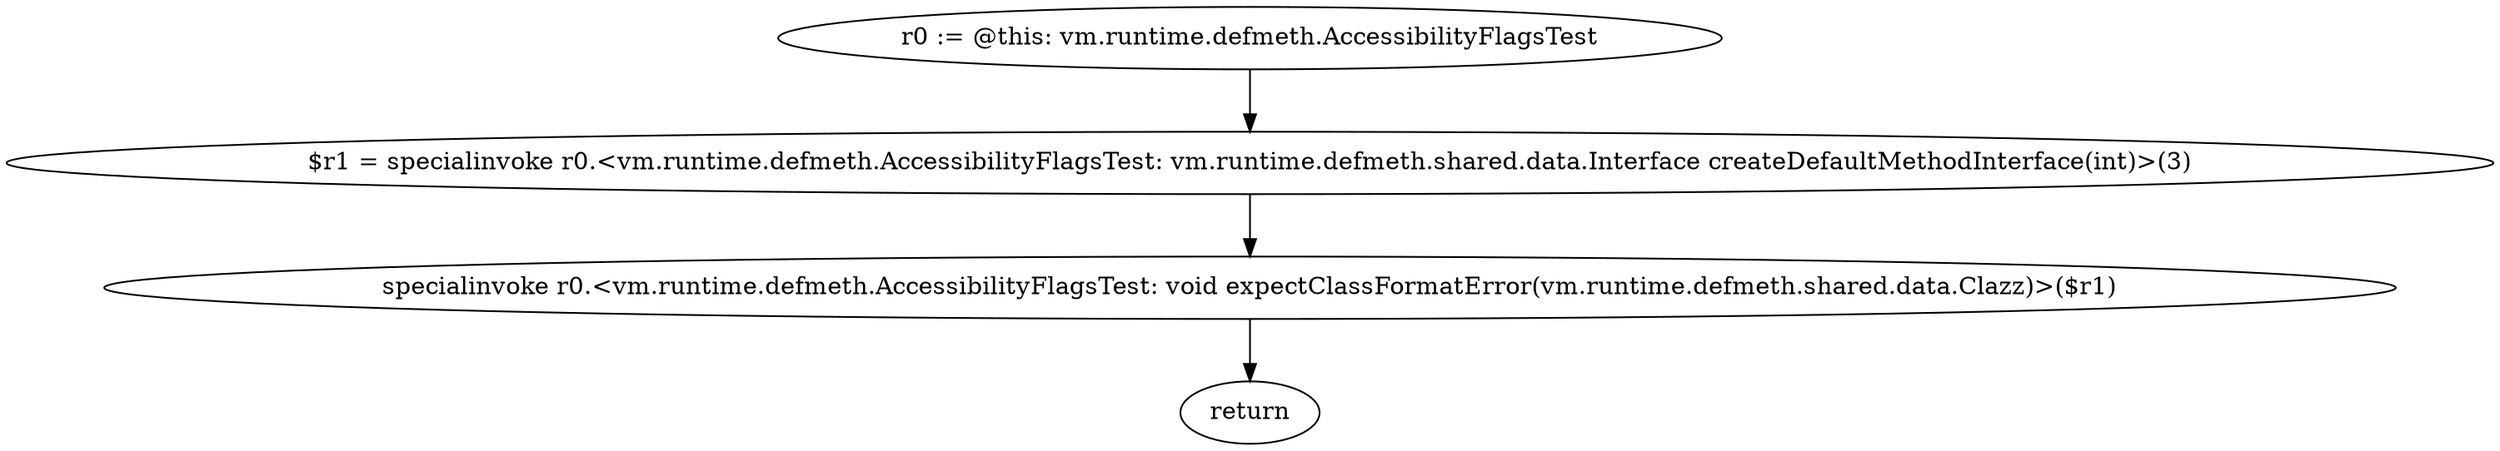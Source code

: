 digraph "unitGraph" {
    "r0 := @this: vm.runtime.defmeth.AccessibilityFlagsTest"
    "$r1 = specialinvoke r0.<vm.runtime.defmeth.AccessibilityFlagsTest: vm.runtime.defmeth.shared.data.Interface createDefaultMethodInterface(int)>(3)"
    "specialinvoke r0.<vm.runtime.defmeth.AccessibilityFlagsTest: void expectClassFormatError(vm.runtime.defmeth.shared.data.Clazz)>($r1)"
    "return"
    "r0 := @this: vm.runtime.defmeth.AccessibilityFlagsTest"->"$r1 = specialinvoke r0.<vm.runtime.defmeth.AccessibilityFlagsTest: vm.runtime.defmeth.shared.data.Interface createDefaultMethodInterface(int)>(3)";
    "$r1 = specialinvoke r0.<vm.runtime.defmeth.AccessibilityFlagsTest: vm.runtime.defmeth.shared.data.Interface createDefaultMethodInterface(int)>(3)"->"specialinvoke r0.<vm.runtime.defmeth.AccessibilityFlagsTest: void expectClassFormatError(vm.runtime.defmeth.shared.data.Clazz)>($r1)";
    "specialinvoke r0.<vm.runtime.defmeth.AccessibilityFlagsTest: void expectClassFormatError(vm.runtime.defmeth.shared.data.Clazz)>($r1)"->"return";
}
